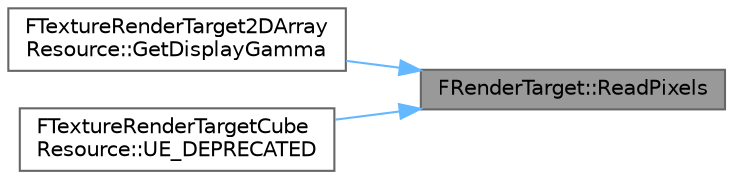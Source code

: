 digraph "FRenderTarget::ReadPixels"
{
 // INTERACTIVE_SVG=YES
 // LATEX_PDF_SIZE
  bgcolor="transparent";
  edge [fontname=Helvetica,fontsize=10,labelfontname=Helvetica,labelfontsize=10];
  node [fontname=Helvetica,fontsize=10,shape=box,height=0.2,width=0.4];
  rankdir="RL";
  Node1 [id="Node000001",label="FRenderTarget::ReadPixels",height=0.2,width=0.4,color="gray40", fillcolor="grey60", style="filled", fontcolor="black",tooltip="Reads the render target's displayed pixels into a preallocated color buffer."];
  Node1 -> Node2 [id="edge1_Node000001_Node000002",dir="back",color="steelblue1",style="solid",tooltip=" "];
  Node2 [id="Node000002",label="FTextureRenderTarget2DArray\lResource::GetDisplayGamma",height=0.2,width=0.4,color="grey40", fillcolor="white", style="filled",URL="$df/d06/classFTextureRenderTarget2DArrayResource.html#a504a3c64418ecfc62e5299255a07ca59",tooltip="Render target resource should be sampled in linear color space."];
  Node1 -> Node3 [id="edge2_Node000001_Node000003",dir="back",color="steelblue1",style="solid",tooltip=" "];
  Node3 [id="Node000003",label="FTextureRenderTargetCube\lResource::UE_DEPRECATED",height=0.2,width=0.4,color="grey40", fillcolor="white", style="filled",URL="$dc/dfb/classFTextureRenderTargetCubeResource.html#ac2be58e4c953866de8b95b38e0a974dc",tooltip="Copy the texels of a single face of the cube into an array."];
}
